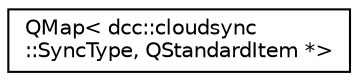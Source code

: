 digraph "类继承关系图"
{
  edge [fontname="Helvetica",fontsize="10",labelfontname="Helvetica",labelfontsize="10"];
  node [fontname="Helvetica",fontsize="10",shape=record];
  rankdir="LR";
  Node0 [label="QMap\< dcc::cloudsync\l::SyncType, QStandardItem *\>",height=0.2,width=0.4,color="black", fillcolor="white", style="filled",URL="$class_q_map.html"];
}
